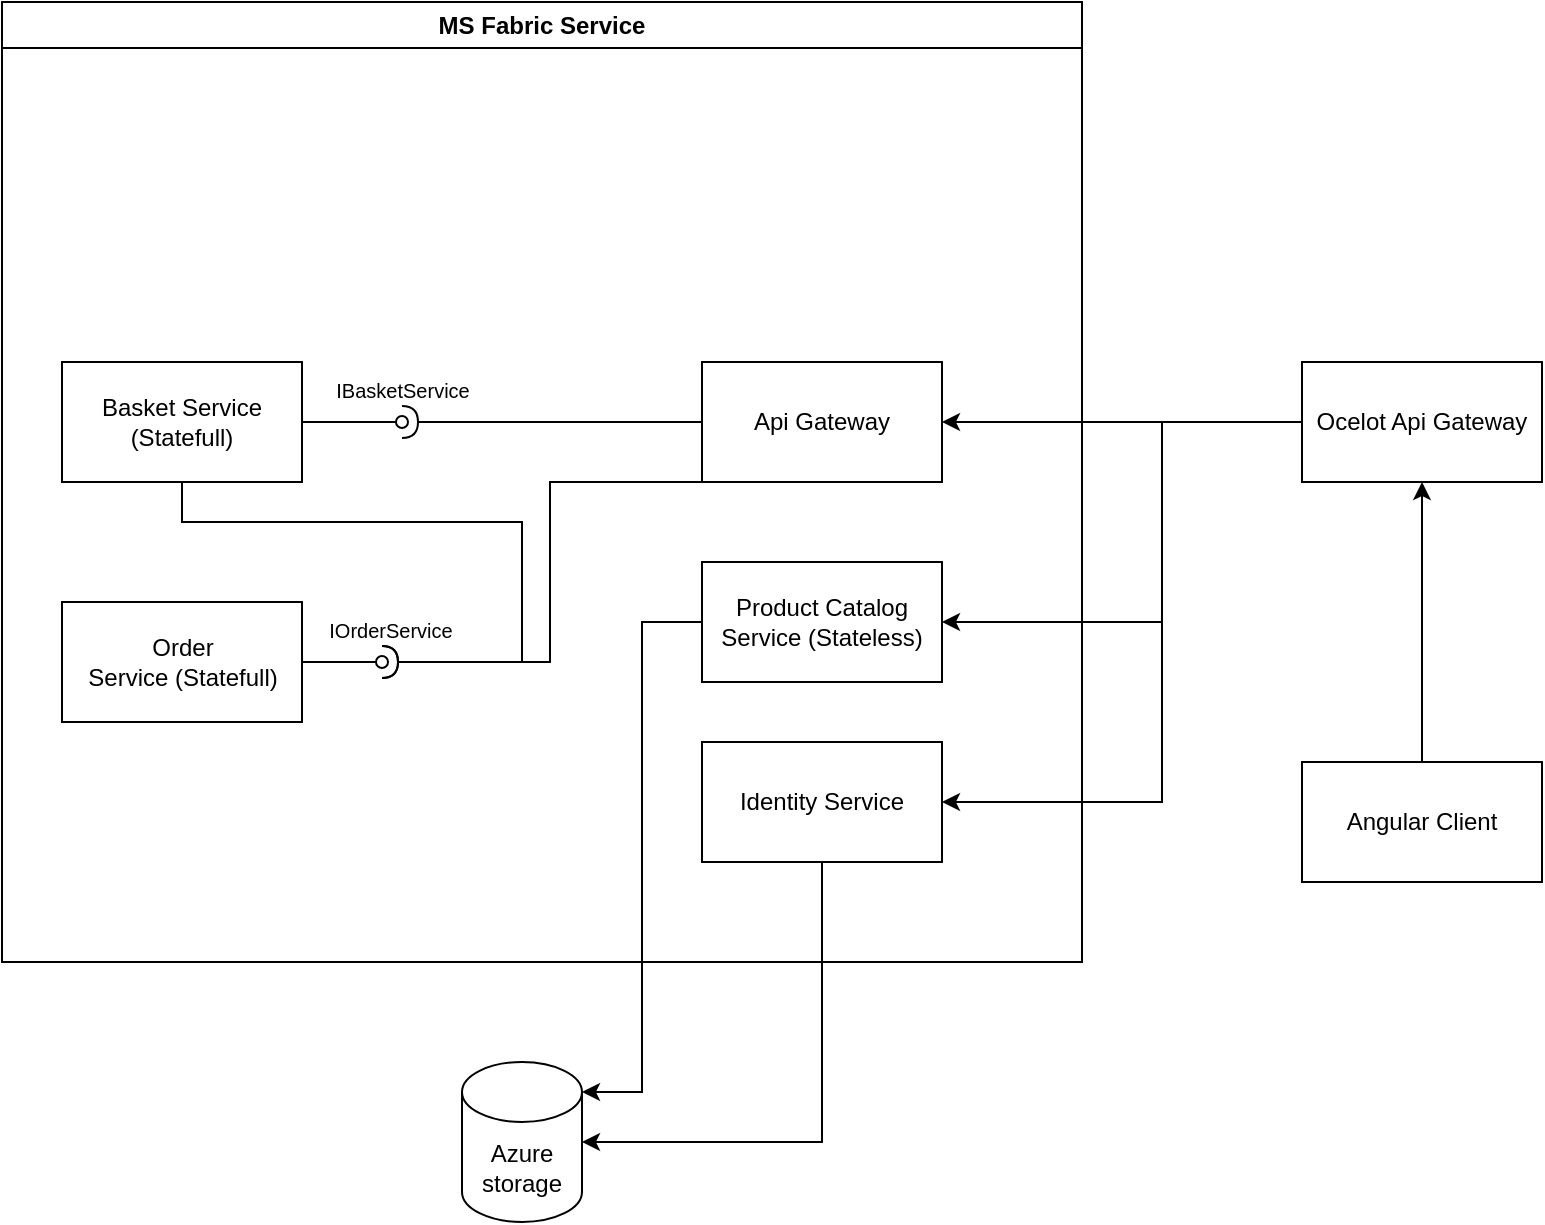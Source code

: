 <mxfile version="21.8.2" type="github">
  <diagram name="Page-1" id="1y_2GpAju2dID3cllrDE">
    <mxGraphModel dx="1562" dy="818" grid="1" gridSize="10" guides="1" tooltips="1" connect="1" arrows="1" fold="1" page="1" pageScale="1" pageWidth="850" pageHeight="1100" math="0" shadow="0">
      <root>
        <mxCell id="0" />
        <mxCell id="1" parent="0" />
        <mxCell id="5AAgcWpdmJfIqrZNKJTV-2" value="MS Fabric Service" style="swimlane;whiteSpace=wrap;html=1;" vertex="1" parent="1">
          <mxGeometry x="30" y="100" width="540" height="480" as="geometry" />
        </mxCell>
        <mxCell id="5AAgcWpdmJfIqrZNKJTV-1" value="Product Catalog&lt;br&gt;Service (Stateless)" style="rounded=0;whiteSpace=wrap;html=1;" vertex="1" parent="5AAgcWpdmJfIqrZNKJTV-2">
          <mxGeometry x="350" y="280" width="120" height="60" as="geometry" />
        </mxCell>
        <mxCell id="5AAgcWpdmJfIqrZNKJTV-4" value="Identity Service" style="rounded=0;whiteSpace=wrap;html=1;" vertex="1" parent="5AAgcWpdmJfIqrZNKJTV-2">
          <mxGeometry x="350" y="370" width="120" height="60" as="geometry" />
        </mxCell>
        <mxCell id="5AAgcWpdmJfIqrZNKJTV-22" style="edgeStyle=orthogonalEdgeStyle;rounded=0;orthogonalLoop=1;jettySize=auto;html=1;endArrow=oval;endFill=0;" edge="1" parent="5AAgcWpdmJfIqrZNKJTV-2" source="5AAgcWpdmJfIqrZNKJTV-5">
          <mxGeometry relative="1" as="geometry">
            <mxPoint x="200" y="210" as="targetPoint" />
          </mxGeometry>
        </mxCell>
        <mxCell id="5AAgcWpdmJfIqrZNKJTV-5" value="Basket Service (Statefull)" style="rounded=0;whiteSpace=wrap;html=1;" vertex="1" parent="5AAgcWpdmJfIqrZNKJTV-2">
          <mxGeometry x="30" y="180" width="120" height="60" as="geometry" />
        </mxCell>
        <mxCell id="5AAgcWpdmJfIqrZNKJTV-24" style="edgeStyle=orthogonalEdgeStyle;rounded=0;orthogonalLoop=1;jettySize=auto;html=1;endArrow=halfCircle;endFill=0;targetPerimeterSpacing=0;" edge="1" parent="5AAgcWpdmJfIqrZNKJTV-2" source="5AAgcWpdmJfIqrZNKJTV-6">
          <mxGeometry relative="1" as="geometry">
            <mxPoint x="200" y="210" as="targetPoint" />
          </mxGeometry>
        </mxCell>
        <mxCell id="5AAgcWpdmJfIqrZNKJTV-6" value="Api Gateway" style="rounded=0;whiteSpace=wrap;html=1;" vertex="1" parent="5AAgcWpdmJfIqrZNKJTV-2">
          <mxGeometry x="350" y="180" width="120" height="60" as="geometry" />
        </mxCell>
        <mxCell id="5AAgcWpdmJfIqrZNKJTV-25" style="edgeStyle=orthogonalEdgeStyle;rounded=0;orthogonalLoop=1;jettySize=auto;html=1;endArrow=oval;endFill=0;" edge="1" parent="5AAgcWpdmJfIqrZNKJTV-2" source="5AAgcWpdmJfIqrZNKJTV-13">
          <mxGeometry relative="1" as="geometry">
            <mxPoint x="190" y="330" as="targetPoint" />
          </mxGeometry>
        </mxCell>
        <mxCell id="5AAgcWpdmJfIqrZNKJTV-13" value="Order&lt;br style=&quot;border-color: var(--border-color);&quot;&gt;&lt;span style=&quot;&quot;&gt;Service (Statefull)&lt;/span&gt;" style="html=1;rounded=0;" vertex="1" parent="5AAgcWpdmJfIqrZNKJTV-2">
          <mxGeometry x="30" y="300" width="120" height="60" as="geometry" />
        </mxCell>
        <mxCell id="5AAgcWpdmJfIqrZNKJTV-20" style="edgeStyle=orthogonalEdgeStyle;rounded=0;orthogonalLoop=1;jettySize=auto;html=1;endArrow=halfCircle;endFill=0;" edge="1" parent="5AAgcWpdmJfIqrZNKJTV-2" source="5AAgcWpdmJfIqrZNKJTV-5">
          <mxGeometry relative="1" as="geometry">
            <mxPoint x="190" y="330" as="targetPoint" />
            <Array as="points">
              <mxPoint x="90" y="260" />
              <mxPoint x="260" y="260" />
              <mxPoint x="260" y="330" />
            </Array>
          </mxGeometry>
        </mxCell>
        <mxCell id="5AAgcWpdmJfIqrZNKJTV-21" style="edgeStyle=orthogonalEdgeStyle;rounded=0;orthogonalLoop=1;jettySize=auto;html=1;endArrow=halfCircle;endFill=0;" edge="1" parent="5AAgcWpdmJfIqrZNKJTV-2" source="5AAgcWpdmJfIqrZNKJTV-6">
          <mxGeometry relative="1" as="geometry">
            <mxPoint x="190" y="330" as="targetPoint" />
            <Array as="points">
              <mxPoint x="274" y="240" />
              <mxPoint x="274" y="330" />
            </Array>
          </mxGeometry>
        </mxCell>
        <mxCell id="5AAgcWpdmJfIqrZNKJTV-23" value="IBasketService" style="text;html=1;align=center;verticalAlign=middle;resizable=0;points=[];autosize=1;strokeColor=none;fillColor=none;fontSize=10;" vertex="1" parent="5AAgcWpdmJfIqrZNKJTV-2">
          <mxGeometry x="155" y="179" width="90" height="30" as="geometry" />
        </mxCell>
        <mxCell id="5AAgcWpdmJfIqrZNKJTV-26" value="IOrderService" style="text;html=1;align=center;verticalAlign=middle;resizable=0;points=[];autosize=1;strokeColor=none;fillColor=none;fontSize=10;" vertex="1" parent="5AAgcWpdmJfIqrZNKJTV-2">
          <mxGeometry x="149" y="299" width="90" height="30" as="geometry" />
        </mxCell>
        <mxCell id="5AAgcWpdmJfIqrZNKJTV-10" style="edgeStyle=orthogonalEdgeStyle;rounded=0;orthogonalLoop=1;jettySize=auto;html=1;entryX=1;entryY=0.5;entryDx=0;entryDy=0;" edge="1" parent="1" source="5AAgcWpdmJfIqrZNKJTV-7" target="5AAgcWpdmJfIqrZNKJTV-6">
          <mxGeometry relative="1" as="geometry" />
        </mxCell>
        <mxCell id="5AAgcWpdmJfIqrZNKJTV-11" style="edgeStyle=orthogonalEdgeStyle;rounded=0;orthogonalLoop=1;jettySize=auto;html=1;entryX=1;entryY=0.5;entryDx=0;entryDy=0;" edge="1" parent="1" source="5AAgcWpdmJfIqrZNKJTV-7" target="5AAgcWpdmJfIqrZNKJTV-1">
          <mxGeometry relative="1" as="geometry">
            <Array as="points">
              <mxPoint x="610" y="310" />
              <mxPoint x="610" y="410" />
            </Array>
          </mxGeometry>
        </mxCell>
        <mxCell id="5AAgcWpdmJfIqrZNKJTV-12" style="edgeStyle=orthogonalEdgeStyle;rounded=0;orthogonalLoop=1;jettySize=auto;html=1;entryX=1;entryY=0.5;entryDx=0;entryDy=0;" edge="1" parent="1" source="5AAgcWpdmJfIqrZNKJTV-7" target="5AAgcWpdmJfIqrZNKJTV-4">
          <mxGeometry relative="1" as="geometry">
            <Array as="points">
              <mxPoint x="610" y="310" />
              <mxPoint x="610" y="500" />
            </Array>
          </mxGeometry>
        </mxCell>
        <mxCell id="5AAgcWpdmJfIqrZNKJTV-7" value="Ocelot Api Gateway" style="rounded=0;whiteSpace=wrap;html=1;" vertex="1" parent="1">
          <mxGeometry x="680" y="280" width="120" height="60" as="geometry" />
        </mxCell>
        <mxCell id="5AAgcWpdmJfIqrZNKJTV-9" style="edgeStyle=orthogonalEdgeStyle;rounded=0;orthogonalLoop=1;jettySize=auto;html=1;entryX=0.5;entryY=1;entryDx=0;entryDy=0;" edge="1" parent="1" source="5AAgcWpdmJfIqrZNKJTV-8" target="5AAgcWpdmJfIqrZNKJTV-7">
          <mxGeometry relative="1" as="geometry" />
        </mxCell>
        <mxCell id="5AAgcWpdmJfIqrZNKJTV-8" value="Angular Client" style="rounded=0;whiteSpace=wrap;html=1;" vertex="1" parent="1">
          <mxGeometry x="680" y="480" width="120" height="60" as="geometry" />
        </mxCell>
        <mxCell id="5AAgcWpdmJfIqrZNKJTV-16" value="Azure storage" style="shape=cylinder3;whiteSpace=wrap;html=1;boundedLbl=1;backgroundOutline=1;size=15;" vertex="1" parent="1">
          <mxGeometry x="260" y="630" width="60" height="80" as="geometry" />
        </mxCell>
        <mxCell id="5AAgcWpdmJfIqrZNKJTV-17" style="edgeStyle=orthogonalEdgeStyle;rounded=0;orthogonalLoop=1;jettySize=auto;html=1;entryX=1;entryY=0.5;entryDx=0;entryDy=0;entryPerimeter=0;exitX=0.5;exitY=1;exitDx=0;exitDy=0;" edge="1" parent="1" source="5AAgcWpdmJfIqrZNKJTV-4" target="5AAgcWpdmJfIqrZNKJTV-16">
          <mxGeometry relative="1" as="geometry" />
        </mxCell>
        <mxCell id="5AAgcWpdmJfIqrZNKJTV-18" style="edgeStyle=orthogonalEdgeStyle;rounded=0;orthogonalLoop=1;jettySize=auto;html=1;entryX=1;entryY=0;entryDx=0;entryDy=15;entryPerimeter=0;" edge="1" parent="1" source="5AAgcWpdmJfIqrZNKJTV-1" target="5AAgcWpdmJfIqrZNKJTV-16">
          <mxGeometry relative="1" as="geometry" />
        </mxCell>
      </root>
    </mxGraphModel>
  </diagram>
</mxfile>
